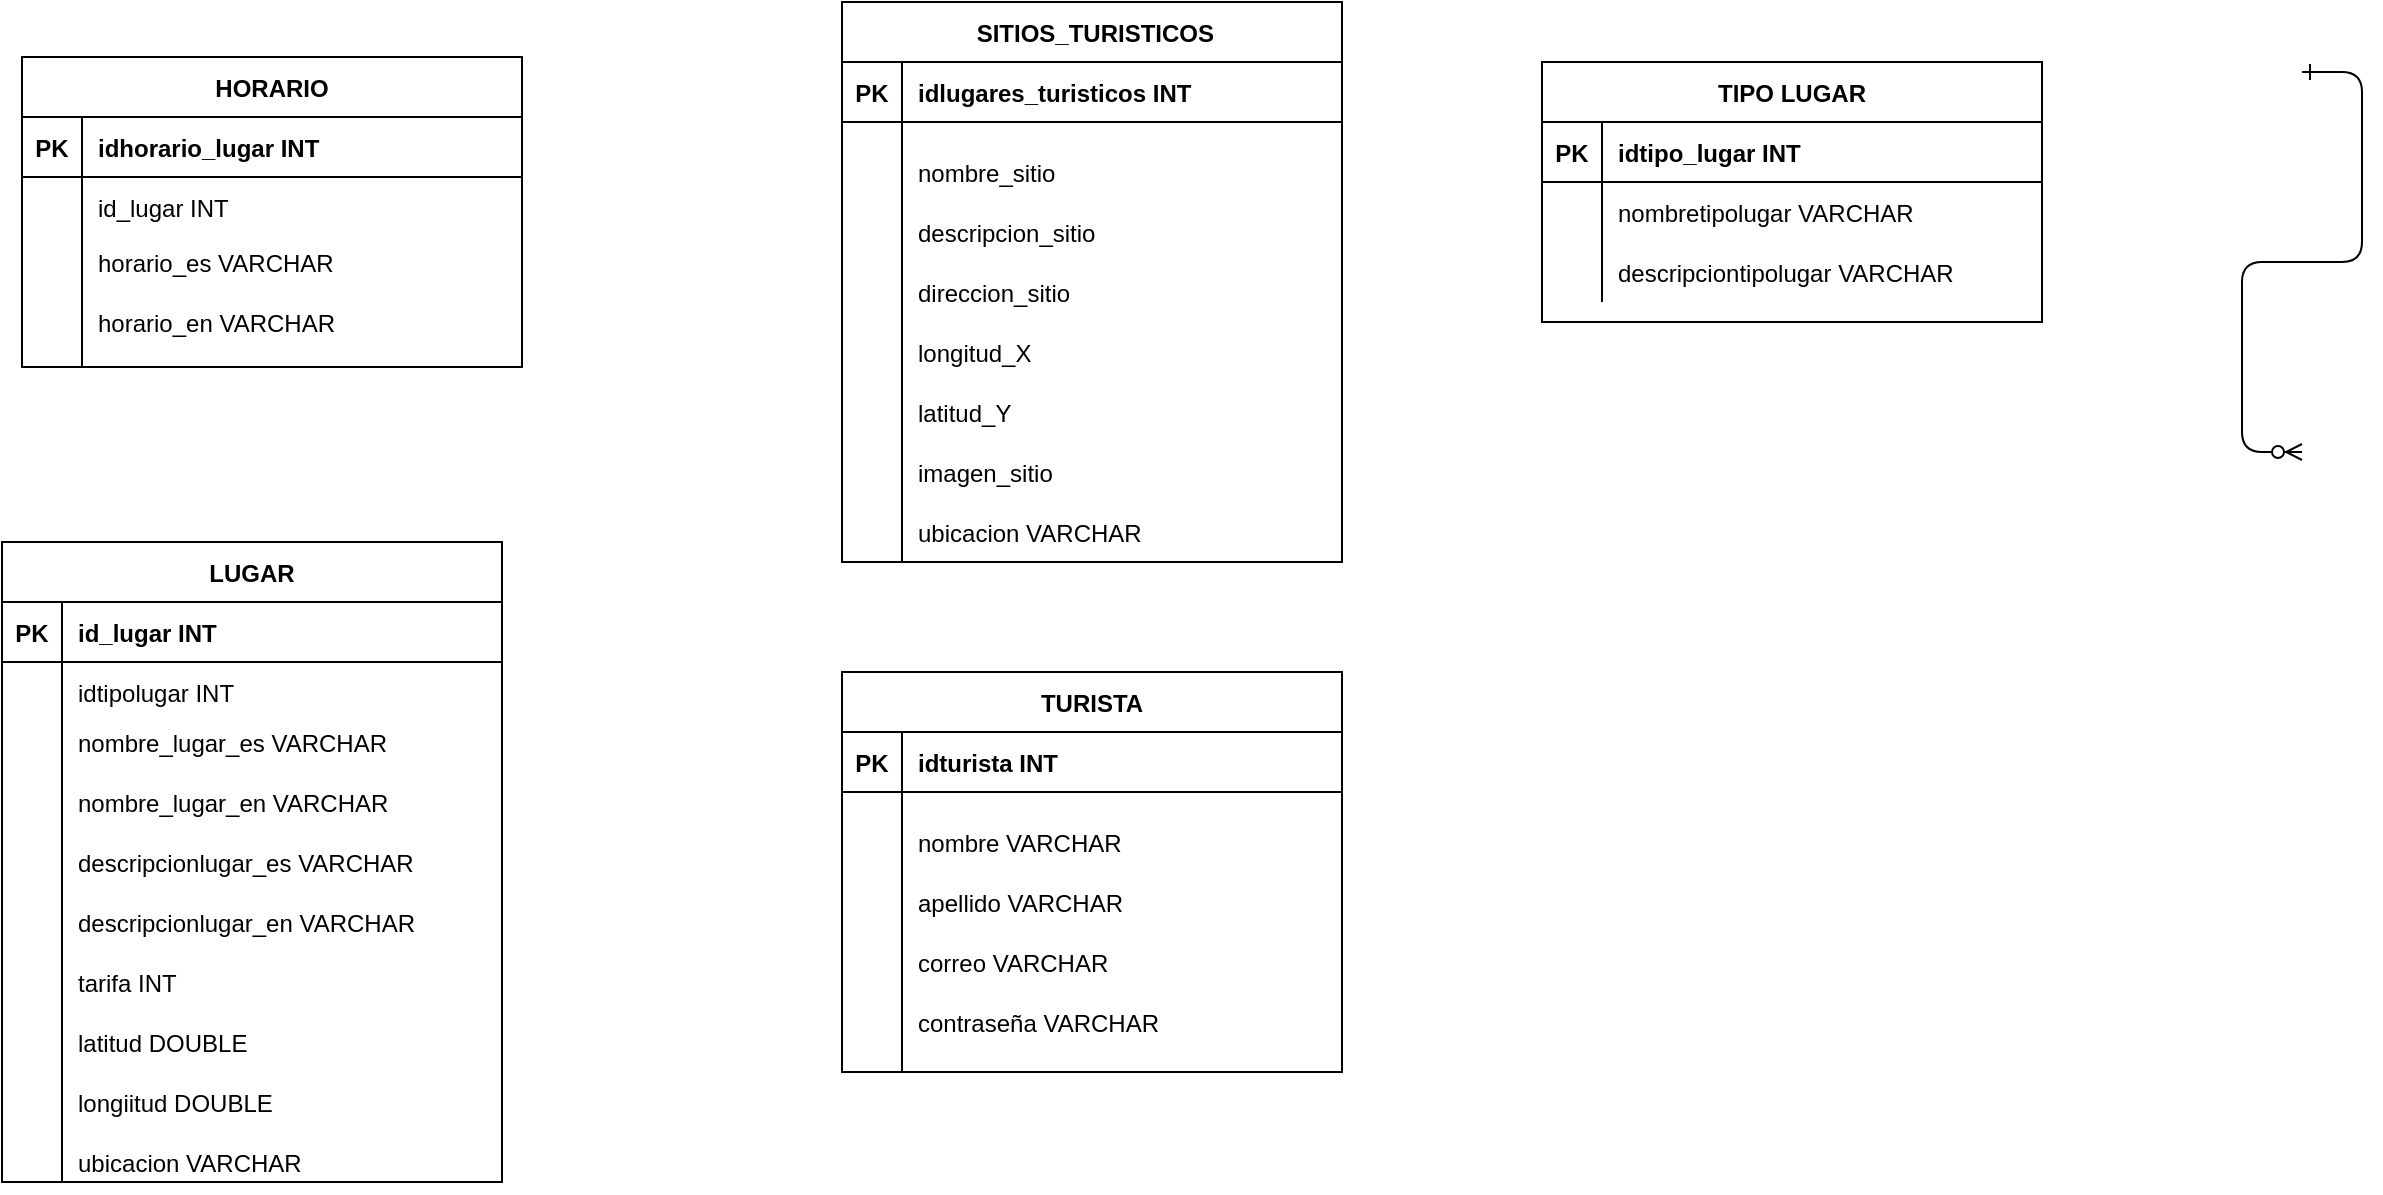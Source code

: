 <mxfile version="20.4.1" type="github"><diagram id="R2lEEEUBdFMjLlhIrx00" name="Page-1"><mxGraphModel dx="2158" dy="790" grid="1" gridSize="10" guides="1" tooltips="1" connect="1" arrows="1" fold="1" page="1" pageScale="1" pageWidth="850" pageHeight="1100" math="0" shadow="0" extFonts="Permanent Marker^https://fonts.googleapis.com/css?family=Permanent+Marker"><root><mxCell id="0"/><mxCell id="1" parent="0"/><mxCell id="C-vyLk0tnHw3VtMMgP7b-12" value="" style="edgeStyle=entityRelationEdgeStyle;endArrow=ERzeroToMany;startArrow=ERone;endFill=1;startFill=0;" parent="1" edge="1"><mxGeometry width="100" height="100" relative="1" as="geometry"><mxPoint x="700" y="165" as="sourcePoint"/><mxPoint x="700" y="355" as="targetPoint"/></mxGeometry></mxCell><mxCell id="C-vyLk0tnHw3VtMMgP7b-23" value=" SITIOS_TURISTICOS" style="shape=table;startSize=30;container=1;collapsible=1;childLayout=tableLayout;fixedRows=1;rowLines=0;fontStyle=1;align=center;resizeLast=1;" parent="1" vertex="1"><mxGeometry x="-30" y="130" width="250" height="280" as="geometry"/></mxCell><mxCell id="C-vyLk0tnHw3VtMMgP7b-24" value="" style="shape=partialRectangle;collapsible=0;dropTarget=0;pointerEvents=0;fillColor=none;points=[[0,0.5],[1,0.5]];portConstraint=eastwest;top=0;left=0;right=0;bottom=1;" parent="C-vyLk0tnHw3VtMMgP7b-23" vertex="1"><mxGeometry y="30" width="250" height="30" as="geometry"/></mxCell><mxCell id="C-vyLk0tnHw3VtMMgP7b-25" value="PK" style="shape=partialRectangle;overflow=hidden;connectable=0;fillColor=none;top=0;left=0;bottom=0;right=0;fontStyle=1;" parent="C-vyLk0tnHw3VtMMgP7b-24" vertex="1"><mxGeometry width="30" height="30" as="geometry"><mxRectangle width="30" height="30" as="alternateBounds"/></mxGeometry></mxCell><mxCell id="C-vyLk0tnHw3VtMMgP7b-26" value="idlugares_turisticos INT" style="shape=partialRectangle;overflow=hidden;connectable=0;fillColor=none;top=0;left=0;bottom=0;right=0;align=left;spacingLeft=6;fontStyle=1;" parent="C-vyLk0tnHw3VtMMgP7b-24" vertex="1"><mxGeometry x="30" width="220" height="30" as="geometry"><mxRectangle width="220" height="30" as="alternateBounds"/></mxGeometry></mxCell><mxCell id="C-vyLk0tnHw3VtMMgP7b-27" value="" style="shape=partialRectangle;collapsible=0;dropTarget=0;pointerEvents=0;fillColor=none;points=[[0,0.5],[1,0.5]];portConstraint=eastwest;top=0;left=0;right=0;bottom=0;" parent="C-vyLk0tnHw3VtMMgP7b-23" vertex="1"><mxGeometry y="60" width="250" height="220" as="geometry"/></mxCell><mxCell id="C-vyLk0tnHw3VtMMgP7b-28" value="" style="shape=partialRectangle;overflow=hidden;connectable=0;fillColor=none;top=0;left=0;bottom=0;right=0;" parent="C-vyLk0tnHw3VtMMgP7b-27" vertex="1"><mxGeometry width="30" height="220" as="geometry"><mxRectangle width="30" height="220" as="alternateBounds"/></mxGeometry></mxCell><mxCell id="C-vyLk0tnHw3VtMMgP7b-29" value="" style="shape=partialRectangle;overflow=hidden;connectable=0;fillColor=none;top=0;left=0;bottom=0;right=0;align=left;spacingLeft=6;" parent="C-vyLk0tnHw3VtMMgP7b-27" vertex="1"><mxGeometry x="30" width="220" height="220" as="geometry"><mxRectangle width="220" height="220" as="alternateBounds"/></mxGeometry></mxCell><mxCell id="wZSeda1bnHXhYN9SRYYa-4" value="nombre_sitio " style="shape=partialRectangle;overflow=hidden;connectable=0;fillColor=none;top=0;left=0;bottom=0;right=0;align=left;spacingLeft=6;" vertex="1" parent="1"><mxGeometry y="200" width="220" height="30" as="geometry"><mxRectangle width="220" height="30" as="alternateBounds"/></mxGeometry></mxCell><mxCell id="wZSeda1bnHXhYN9SRYYa-5" value="descripcion_sitio" style="shape=partialRectangle;overflow=hidden;connectable=0;fillColor=none;top=0;left=0;bottom=0;right=0;align=left;spacingLeft=6;" vertex="1" parent="1"><mxGeometry y="230" width="220" height="30" as="geometry"><mxRectangle width="220" height="30" as="alternateBounds"/></mxGeometry></mxCell><mxCell id="wZSeda1bnHXhYN9SRYYa-6" value="longitud_X" style="shape=partialRectangle;overflow=hidden;connectable=0;fillColor=none;top=0;left=0;bottom=0;right=0;align=left;spacingLeft=6;" vertex="1" parent="1"><mxGeometry y="290" width="220" height="30" as="geometry"><mxRectangle width="220" height="30" as="alternateBounds"/></mxGeometry></mxCell><mxCell id="wZSeda1bnHXhYN9SRYYa-7" value="direccion_sitio" style="shape=partialRectangle;overflow=hidden;connectable=0;fillColor=none;top=0;left=0;bottom=0;right=0;align=left;spacingLeft=6;" vertex="1" parent="1"><mxGeometry y="260" width="220" height="30" as="geometry"><mxRectangle width="220" height="30" as="alternateBounds"/></mxGeometry></mxCell><mxCell id="wZSeda1bnHXhYN9SRYYa-8" value="latitud_Y" style="shape=partialRectangle;overflow=hidden;connectable=0;fillColor=none;top=0;left=0;bottom=0;right=0;align=left;spacingLeft=6;" vertex="1" parent="1"><mxGeometry y="320" width="220" height="30" as="geometry"><mxRectangle width="220" height="30" as="alternateBounds"/></mxGeometry></mxCell><mxCell id="wZSeda1bnHXhYN9SRYYa-9" value="imagen_sitio" style="shape=partialRectangle;overflow=hidden;connectable=0;fillColor=none;top=0;left=0;bottom=0;right=0;align=left;spacingLeft=6;" vertex="1" parent="1"><mxGeometry y="350" width="220" height="30" as="geometry"><mxRectangle width="220" height="30" as="alternateBounds"/></mxGeometry></mxCell><mxCell id="wZSeda1bnHXhYN9SRYYa-10" value="LUGAR" style="shape=table;startSize=30;container=1;collapsible=1;childLayout=tableLayout;fixedRows=1;rowLines=0;fontStyle=1;align=center;resizeLast=1;" vertex="1" parent="1"><mxGeometry x="-450" y="400" width="250" height="320" as="geometry"/></mxCell><mxCell id="wZSeda1bnHXhYN9SRYYa-11" value="" style="shape=partialRectangle;collapsible=0;dropTarget=0;pointerEvents=0;fillColor=none;points=[[0,0.5],[1,0.5]];portConstraint=eastwest;top=0;left=0;right=0;bottom=1;" vertex="1" parent="wZSeda1bnHXhYN9SRYYa-10"><mxGeometry y="30" width="250" height="30" as="geometry"/></mxCell><mxCell id="wZSeda1bnHXhYN9SRYYa-12" value="PK" style="shape=partialRectangle;overflow=hidden;connectable=0;fillColor=none;top=0;left=0;bottom=0;right=0;fontStyle=1;" vertex="1" parent="wZSeda1bnHXhYN9SRYYa-11"><mxGeometry width="30" height="30" as="geometry"><mxRectangle width="30" height="30" as="alternateBounds"/></mxGeometry></mxCell><mxCell id="wZSeda1bnHXhYN9SRYYa-13" value="id_lugar INT" style="shape=partialRectangle;overflow=hidden;connectable=0;fillColor=none;top=0;left=0;bottom=0;right=0;align=left;spacingLeft=6;fontStyle=1;" vertex="1" parent="wZSeda1bnHXhYN9SRYYa-11"><mxGeometry x="30" width="220" height="30" as="geometry"><mxRectangle width="220" height="30" as="alternateBounds"/></mxGeometry></mxCell><mxCell id="wZSeda1bnHXhYN9SRYYa-14" value="" style="shape=partialRectangle;collapsible=0;dropTarget=0;pointerEvents=0;fillColor=none;points=[[0,0.5],[1,0.5]];portConstraint=eastwest;top=0;left=0;right=0;bottom=0;" vertex="1" parent="wZSeda1bnHXhYN9SRYYa-10"><mxGeometry y="60" width="250" height="30" as="geometry"/></mxCell><mxCell id="wZSeda1bnHXhYN9SRYYa-15" value="" style="shape=partialRectangle;overflow=hidden;connectable=0;fillColor=none;top=0;left=0;bottom=0;right=0;" vertex="1" parent="wZSeda1bnHXhYN9SRYYa-14"><mxGeometry width="30" height="30" as="geometry"><mxRectangle width="30" height="30" as="alternateBounds"/></mxGeometry></mxCell><mxCell id="wZSeda1bnHXhYN9SRYYa-16" value="idtipolugar INT" style="shape=partialRectangle;overflow=hidden;connectable=0;fillColor=none;top=0;left=0;bottom=0;right=0;align=left;spacingLeft=6;" vertex="1" parent="wZSeda1bnHXhYN9SRYYa-14"><mxGeometry x="30" width="220" height="30" as="geometry"><mxRectangle width="220" height="30" as="alternateBounds"/></mxGeometry></mxCell><mxCell id="wZSeda1bnHXhYN9SRYYa-17" value="" style="shape=partialRectangle;collapsible=0;dropTarget=0;pointerEvents=0;fillColor=none;points=[[0,0.5],[1,0.5]];portConstraint=eastwest;top=0;left=0;right=0;bottom=0;" vertex="1" parent="wZSeda1bnHXhYN9SRYYa-10"><mxGeometry y="90" width="250" height="230" as="geometry"/></mxCell><mxCell id="wZSeda1bnHXhYN9SRYYa-18" value="" style="shape=partialRectangle;overflow=hidden;connectable=0;fillColor=none;top=0;left=0;bottom=0;right=0;" vertex="1" parent="wZSeda1bnHXhYN9SRYYa-17"><mxGeometry width="30" height="230" as="geometry"><mxRectangle width="30" height="230" as="alternateBounds"/></mxGeometry></mxCell><mxCell id="wZSeda1bnHXhYN9SRYYa-19" value="" style="shape=partialRectangle;overflow=hidden;connectable=0;fillColor=none;top=0;left=0;bottom=0;right=0;align=left;spacingLeft=6;" vertex="1" parent="wZSeda1bnHXhYN9SRYYa-17"><mxGeometry x="30" width="220" height="230" as="geometry"><mxRectangle width="220" height="230" as="alternateBounds"/></mxGeometry></mxCell><mxCell id="wZSeda1bnHXhYN9SRYYa-20" value="nombre_lugar_es VARCHAR" style="shape=partialRectangle;overflow=hidden;connectable=0;fillColor=none;top=0;left=0;bottom=0;right=0;align=left;spacingLeft=6;" vertex="1" parent="1"><mxGeometry x="-420" y="485" width="220" height="30" as="geometry"><mxRectangle width="220" height="30" as="alternateBounds"/></mxGeometry></mxCell><mxCell id="wZSeda1bnHXhYN9SRYYa-21" value="nombre_lugar_en VARCHAR" style="shape=partialRectangle;overflow=hidden;connectable=0;fillColor=none;top=0;left=0;bottom=0;right=0;align=left;spacingLeft=6;" vertex="1" parent="1"><mxGeometry x="-420" y="515" width="220" height="30" as="geometry"><mxRectangle width="220" height="30" as="alternateBounds"/></mxGeometry></mxCell><mxCell id="wZSeda1bnHXhYN9SRYYa-22" value="tarifa INT" style="shape=partialRectangle;overflow=hidden;connectable=0;fillColor=none;top=0;left=0;bottom=0;right=0;align=left;spacingLeft=6;" vertex="1" parent="1"><mxGeometry x="-420" y="605" width="220" height="30" as="geometry"><mxRectangle width="220" height="30" as="alternateBounds"/></mxGeometry></mxCell><mxCell id="wZSeda1bnHXhYN9SRYYa-24" value="latitud DOUBLE" style="shape=partialRectangle;overflow=hidden;connectable=0;fillColor=none;top=0;left=0;bottom=0;right=0;align=left;spacingLeft=6;" vertex="1" parent="1"><mxGeometry x="-420" y="635" width="220" height="30" as="geometry"><mxRectangle width="220" height="30" as="alternateBounds"/></mxGeometry></mxCell><mxCell id="wZSeda1bnHXhYN9SRYYa-25" value="descripcionlugar_es VARCHAR" style="shape=partialRectangle;overflow=hidden;connectable=0;fillColor=none;top=0;left=0;bottom=0;right=0;align=left;spacingLeft=6;" vertex="1" parent="1"><mxGeometry x="-420" y="545" width="220" height="30" as="geometry"><mxRectangle width="220" height="30" as="alternateBounds"/></mxGeometry></mxCell><mxCell id="wZSeda1bnHXhYN9SRYYa-26" value="descripcionlugar_en VARCHAR" style="shape=partialRectangle;overflow=hidden;connectable=0;fillColor=none;top=0;left=0;bottom=0;right=0;align=left;spacingLeft=6;" vertex="1" parent="1"><mxGeometry x="-420" y="575" width="220" height="30" as="geometry"><mxRectangle width="220" height="30" as="alternateBounds"/></mxGeometry></mxCell><mxCell id="wZSeda1bnHXhYN9SRYYa-29" value="HORARIO" style="shape=table;startSize=30;container=1;collapsible=1;childLayout=tableLayout;fixedRows=1;rowLines=0;fontStyle=1;align=center;resizeLast=1;" vertex="1" parent="1"><mxGeometry x="-440" y="157.5" width="250" height="155" as="geometry"><mxRectangle x="450" y="120" width="80" height="30" as="alternateBounds"/></mxGeometry></mxCell><mxCell id="wZSeda1bnHXhYN9SRYYa-30" value="" style="shape=partialRectangle;collapsible=0;dropTarget=0;pointerEvents=0;fillColor=none;points=[[0,0.5],[1,0.5]];portConstraint=eastwest;top=0;left=0;right=0;bottom=1;" vertex="1" parent="wZSeda1bnHXhYN9SRYYa-29"><mxGeometry y="30" width="250" height="30" as="geometry"/></mxCell><mxCell id="wZSeda1bnHXhYN9SRYYa-31" value="PK" style="shape=partialRectangle;overflow=hidden;connectable=0;fillColor=none;top=0;left=0;bottom=0;right=0;fontStyle=1;" vertex="1" parent="wZSeda1bnHXhYN9SRYYa-30"><mxGeometry width="30" height="30" as="geometry"><mxRectangle width="30" height="30" as="alternateBounds"/></mxGeometry></mxCell><mxCell id="wZSeda1bnHXhYN9SRYYa-32" value="idhorario_lugar INT" style="shape=partialRectangle;overflow=hidden;connectable=0;fillColor=none;top=0;left=0;bottom=0;right=0;align=left;spacingLeft=6;fontStyle=1;" vertex="1" parent="wZSeda1bnHXhYN9SRYYa-30"><mxGeometry x="30" width="220" height="30" as="geometry"><mxRectangle width="220" height="30" as="alternateBounds"/></mxGeometry></mxCell><mxCell id="wZSeda1bnHXhYN9SRYYa-33" value="" style="shape=partialRectangle;collapsible=0;dropTarget=0;pointerEvents=0;fillColor=none;points=[[0,0.5],[1,0.5]];portConstraint=eastwest;top=0;left=0;right=0;bottom=0;" vertex="1" parent="wZSeda1bnHXhYN9SRYYa-29"><mxGeometry y="60" width="250" height="30" as="geometry"/></mxCell><mxCell id="wZSeda1bnHXhYN9SRYYa-34" value="" style="shape=partialRectangle;overflow=hidden;connectable=0;fillColor=none;top=0;left=0;bottom=0;right=0;" vertex="1" parent="wZSeda1bnHXhYN9SRYYa-33"><mxGeometry width="30" height="30" as="geometry"><mxRectangle width="30" height="30" as="alternateBounds"/></mxGeometry></mxCell><mxCell id="wZSeda1bnHXhYN9SRYYa-35" value="id_lugar INT" style="shape=partialRectangle;overflow=hidden;connectable=0;fillColor=none;top=0;left=0;bottom=0;right=0;align=left;spacingLeft=6;" vertex="1" parent="wZSeda1bnHXhYN9SRYYa-33"><mxGeometry x="30" width="220" height="30" as="geometry"><mxRectangle width="220" height="30" as="alternateBounds"/></mxGeometry></mxCell><mxCell id="wZSeda1bnHXhYN9SRYYa-36" value="" style="shape=partialRectangle;collapsible=0;dropTarget=0;pointerEvents=0;fillColor=none;points=[[0,0.5],[1,0.5]];portConstraint=eastwest;top=0;left=0;right=0;bottom=0;" vertex="1" parent="wZSeda1bnHXhYN9SRYYa-29"><mxGeometry y="90" width="250" height="65" as="geometry"/></mxCell><mxCell id="wZSeda1bnHXhYN9SRYYa-37" value="" style="shape=partialRectangle;overflow=hidden;connectable=0;fillColor=none;top=0;left=0;bottom=0;right=0;" vertex="1" parent="wZSeda1bnHXhYN9SRYYa-36"><mxGeometry width="30" height="65" as="geometry"><mxRectangle width="30" height="65" as="alternateBounds"/></mxGeometry></mxCell><mxCell id="wZSeda1bnHXhYN9SRYYa-38" value="" style="shape=partialRectangle;overflow=hidden;connectable=0;fillColor=none;top=0;left=0;bottom=0;right=0;align=left;spacingLeft=6;" vertex="1" parent="wZSeda1bnHXhYN9SRYYa-36"><mxGeometry x="30" width="220" height="65" as="geometry"><mxRectangle width="220" height="65" as="alternateBounds"/></mxGeometry></mxCell><mxCell id="wZSeda1bnHXhYN9SRYYa-39" value="horario_es VARCHAR" style="shape=partialRectangle;overflow=hidden;connectable=0;fillColor=none;top=0;left=0;bottom=0;right=0;align=left;spacingLeft=6;" vertex="1" parent="1"><mxGeometry x="-410" y="245" width="220" height="30" as="geometry"><mxRectangle width="220" height="30" as="alternateBounds"/></mxGeometry></mxCell><mxCell id="wZSeda1bnHXhYN9SRYYa-40" value="horario_en VARCHAR" style="shape=partialRectangle;overflow=hidden;connectable=0;fillColor=none;top=0;left=0;bottom=0;right=0;align=left;spacingLeft=6;" vertex="1" parent="1"><mxGeometry x="-410" y="275" width="220" height="30" as="geometry"><mxRectangle width="220" height="30" as="alternateBounds"/></mxGeometry></mxCell><mxCell id="wZSeda1bnHXhYN9SRYYa-41" value="longiitud DOUBLE" style="shape=partialRectangle;overflow=hidden;connectable=0;fillColor=none;top=0;left=0;bottom=0;right=0;align=left;spacingLeft=6;" vertex="1" parent="1"><mxGeometry x="-420" y="665" width="220" height="30" as="geometry"><mxRectangle width="220" height="30" as="alternateBounds"/></mxGeometry></mxCell><mxCell id="wZSeda1bnHXhYN9SRYYa-43" value="ubicacion VARCHAR" style="shape=partialRectangle;overflow=hidden;connectable=0;fillColor=none;top=0;left=0;bottom=0;right=0;align=left;spacingLeft=6;" vertex="1" parent="1"><mxGeometry x="-420" y="695" width="220" height="30" as="geometry"><mxRectangle width="220" height="30" as="alternateBounds"/></mxGeometry></mxCell><mxCell id="wZSeda1bnHXhYN9SRYYa-44" value="ubicacion VARCHAR" style="shape=partialRectangle;overflow=hidden;connectable=0;fillColor=none;top=0;left=0;bottom=0;right=0;align=left;spacingLeft=6;" vertex="1" parent="1"><mxGeometry y="380" width="220" height="30" as="geometry"><mxRectangle width="220" height="30" as="alternateBounds"/></mxGeometry></mxCell><mxCell id="wZSeda1bnHXhYN9SRYYa-45" value="TIPO LUGAR" style="shape=table;startSize=30;container=1;collapsible=1;childLayout=tableLayout;fixedRows=1;rowLines=0;fontStyle=1;align=center;resizeLast=1;" vertex="1" parent="1"><mxGeometry x="320" y="160" width="250" height="130" as="geometry"/></mxCell><mxCell id="wZSeda1bnHXhYN9SRYYa-46" value="" style="shape=partialRectangle;collapsible=0;dropTarget=0;pointerEvents=0;fillColor=none;points=[[0,0.5],[1,0.5]];portConstraint=eastwest;top=0;left=0;right=0;bottom=1;" vertex="1" parent="wZSeda1bnHXhYN9SRYYa-45"><mxGeometry y="30" width="250" height="30" as="geometry"/></mxCell><mxCell id="wZSeda1bnHXhYN9SRYYa-47" value="PK" style="shape=partialRectangle;overflow=hidden;connectable=0;fillColor=none;top=0;left=0;bottom=0;right=0;fontStyle=1;" vertex="1" parent="wZSeda1bnHXhYN9SRYYa-46"><mxGeometry width="30" height="30" as="geometry"><mxRectangle width="30" height="30" as="alternateBounds"/></mxGeometry></mxCell><mxCell id="wZSeda1bnHXhYN9SRYYa-48" value="idtipo_lugar INT" style="shape=partialRectangle;overflow=hidden;connectable=0;fillColor=none;top=0;left=0;bottom=0;right=0;align=left;spacingLeft=6;fontStyle=1;" vertex="1" parent="wZSeda1bnHXhYN9SRYYa-46"><mxGeometry x="30" width="220" height="30" as="geometry"><mxRectangle width="220" height="30" as="alternateBounds"/></mxGeometry></mxCell><mxCell id="wZSeda1bnHXhYN9SRYYa-49" value="" style="shape=partialRectangle;collapsible=0;dropTarget=0;pointerEvents=0;fillColor=none;points=[[0,0.5],[1,0.5]];portConstraint=eastwest;top=0;left=0;right=0;bottom=0;" vertex="1" parent="wZSeda1bnHXhYN9SRYYa-45"><mxGeometry y="60" width="250" height="30" as="geometry"/></mxCell><mxCell id="wZSeda1bnHXhYN9SRYYa-50" value="" style="shape=partialRectangle;overflow=hidden;connectable=0;fillColor=none;top=0;left=0;bottom=0;right=0;" vertex="1" parent="wZSeda1bnHXhYN9SRYYa-49"><mxGeometry width="30" height="30" as="geometry"><mxRectangle width="30" height="30" as="alternateBounds"/></mxGeometry></mxCell><mxCell id="wZSeda1bnHXhYN9SRYYa-51" value="nombretipolugar VARCHAR" style="shape=partialRectangle;overflow=hidden;connectable=0;fillColor=none;top=0;left=0;bottom=0;right=0;align=left;spacingLeft=6;" vertex="1" parent="wZSeda1bnHXhYN9SRYYa-49"><mxGeometry x="30" width="220" height="30" as="geometry"><mxRectangle width="220" height="30" as="alternateBounds"/></mxGeometry></mxCell><mxCell id="wZSeda1bnHXhYN9SRYYa-52" value="" style="shape=partialRectangle;collapsible=0;dropTarget=0;pointerEvents=0;fillColor=none;points=[[0,0.5],[1,0.5]];portConstraint=eastwest;top=0;left=0;right=0;bottom=0;" vertex="1" parent="wZSeda1bnHXhYN9SRYYa-45"><mxGeometry y="90" width="250" height="30" as="geometry"/></mxCell><mxCell id="wZSeda1bnHXhYN9SRYYa-53" value="" style="shape=partialRectangle;overflow=hidden;connectable=0;fillColor=none;top=0;left=0;bottom=0;right=0;" vertex="1" parent="wZSeda1bnHXhYN9SRYYa-52"><mxGeometry width="30" height="30" as="geometry"><mxRectangle width="30" height="30" as="alternateBounds"/></mxGeometry></mxCell><mxCell id="wZSeda1bnHXhYN9SRYYa-54" value="descripciontipolugar VARCHAR" style="shape=partialRectangle;overflow=hidden;connectable=0;fillColor=none;top=0;left=0;bottom=0;right=0;align=left;spacingLeft=6;" vertex="1" parent="wZSeda1bnHXhYN9SRYYa-52"><mxGeometry x="30" width="220" height="30" as="geometry"><mxRectangle width="220" height="30" as="alternateBounds"/></mxGeometry></mxCell><mxCell id="wZSeda1bnHXhYN9SRYYa-61" value="TURISTA" style="shape=table;startSize=30;container=1;collapsible=1;childLayout=tableLayout;fixedRows=1;rowLines=0;fontStyle=1;align=center;resizeLast=1;" vertex="1" parent="1"><mxGeometry x="-30" y="465" width="250" height="200" as="geometry"/></mxCell><mxCell id="wZSeda1bnHXhYN9SRYYa-62" value="" style="shape=partialRectangle;collapsible=0;dropTarget=0;pointerEvents=0;fillColor=none;points=[[0,0.5],[1,0.5]];portConstraint=eastwest;top=0;left=0;right=0;bottom=1;" vertex="1" parent="wZSeda1bnHXhYN9SRYYa-61"><mxGeometry y="30" width="250" height="30" as="geometry"/></mxCell><mxCell id="wZSeda1bnHXhYN9SRYYa-63" value="PK" style="shape=partialRectangle;overflow=hidden;connectable=0;fillColor=none;top=0;left=0;bottom=0;right=0;fontStyle=1;" vertex="1" parent="wZSeda1bnHXhYN9SRYYa-62"><mxGeometry width="30" height="30" as="geometry"><mxRectangle width="30" height="30" as="alternateBounds"/></mxGeometry></mxCell><mxCell id="wZSeda1bnHXhYN9SRYYa-64" value="idturista INT " style="shape=partialRectangle;overflow=hidden;connectable=0;fillColor=none;top=0;left=0;bottom=0;right=0;align=left;spacingLeft=6;fontStyle=1;" vertex="1" parent="wZSeda1bnHXhYN9SRYYa-62"><mxGeometry x="30" width="220" height="30" as="geometry"><mxRectangle width="220" height="30" as="alternateBounds"/></mxGeometry></mxCell><mxCell id="wZSeda1bnHXhYN9SRYYa-65" value="" style="shape=partialRectangle;collapsible=0;dropTarget=0;pointerEvents=0;fillColor=none;points=[[0,0.5],[1,0.5]];portConstraint=eastwest;top=0;left=0;right=0;bottom=0;" vertex="1" parent="wZSeda1bnHXhYN9SRYYa-61"><mxGeometry y="60" width="250" height="140" as="geometry"/></mxCell><mxCell id="wZSeda1bnHXhYN9SRYYa-66" value="" style="shape=partialRectangle;overflow=hidden;connectable=0;fillColor=none;top=0;left=0;bottom=0;right=0;" vertex="1" parent="wZSeda1bnHXhYN9SRYYa-65"><mxGeometry width="30" height="140" as="geometry"><mxRectangle width="30" height="140" as="alternateBounds"/></mxGeometry></mxCell><mxCell id="wZSeda1bnHXhYN9SRYYa-67" value="" style="shape=partialRectangle;overflow=hidden;connectable=0;fillColor=none;top=0;left=0;bottom=0;right=0;align=left;spacingLeft=6;" vertex="1" parent="wZSeda1bnHXhYN9SRYYa-65"><mxGeometry x="30" width="220" height="140" as="geometry"><mxRectangle width="220" height="140" as="alternateBounds"/></mxGeometry></mxCell><mxCell id="wZSeda1bnHXhYN9SRYYa-68" value="nombre VARCHAR" style="shape=partialRectangle;overflow=hidden;connectable=0;fillColor=none;top=0;left=0;bottom=0;right=0;align=left;spacingLeft=6;" vertex="1" parent="1"><mxGeometry y="535" width="220" height="30" as="geometry"><mxRectangle width="220" height="30" as="alternateBounds"/></mxGeometry></mxCell><mxCell id="wZSeda1bnHXhYN9SRYYa-69" value="apellido VARCHAR" style="shape=partialRectangle;overflow=hidden;connectable=0;fillColor=none;top=0;left=0;bottom=0;right=0;align=left;spacingLeft=6;" vertex="1" parent="1"><mxGeometry y="565" width="220" height="30" as="geometry"><mxRectangle width="220" height="30" as="alternateBounds"/></mxGeometry></mxCell><mxCell id="wZSeda1bnHXhYN9SRYYa-70" value="contraseña VARCHAR" style="shape=partialRectangle;overflow=hidden;connectable=0;fillColor=none;top=0;left=0;bottom=0;right=0;align=left;spacingLeft=6;" vertex="1" parent="1"><mxGeometry y="625" width="220" height="30" as="geometry"><mxRectangle width="220" height="30" as="alternateBounds"/></mxGeometry></mxCell><mxCell id="wZSeda1bnHXhYN9SRYYa-71" value="correo VARCHAR" style="shape=partialRectangle;overflow=hidden;connectable=0;fillColor=none;top=0;left=0;bottom=0;right=0;align=left;spacingLeft=6;" vertex="1" parent="1"><mxGeometry y="595" width="220" height="30" as="geometry"><mxRectangle width="220" height="30" as="alternateBounds"/></mxGeometry></mxCell></root></mxGraphModel></diagram></mxfile>